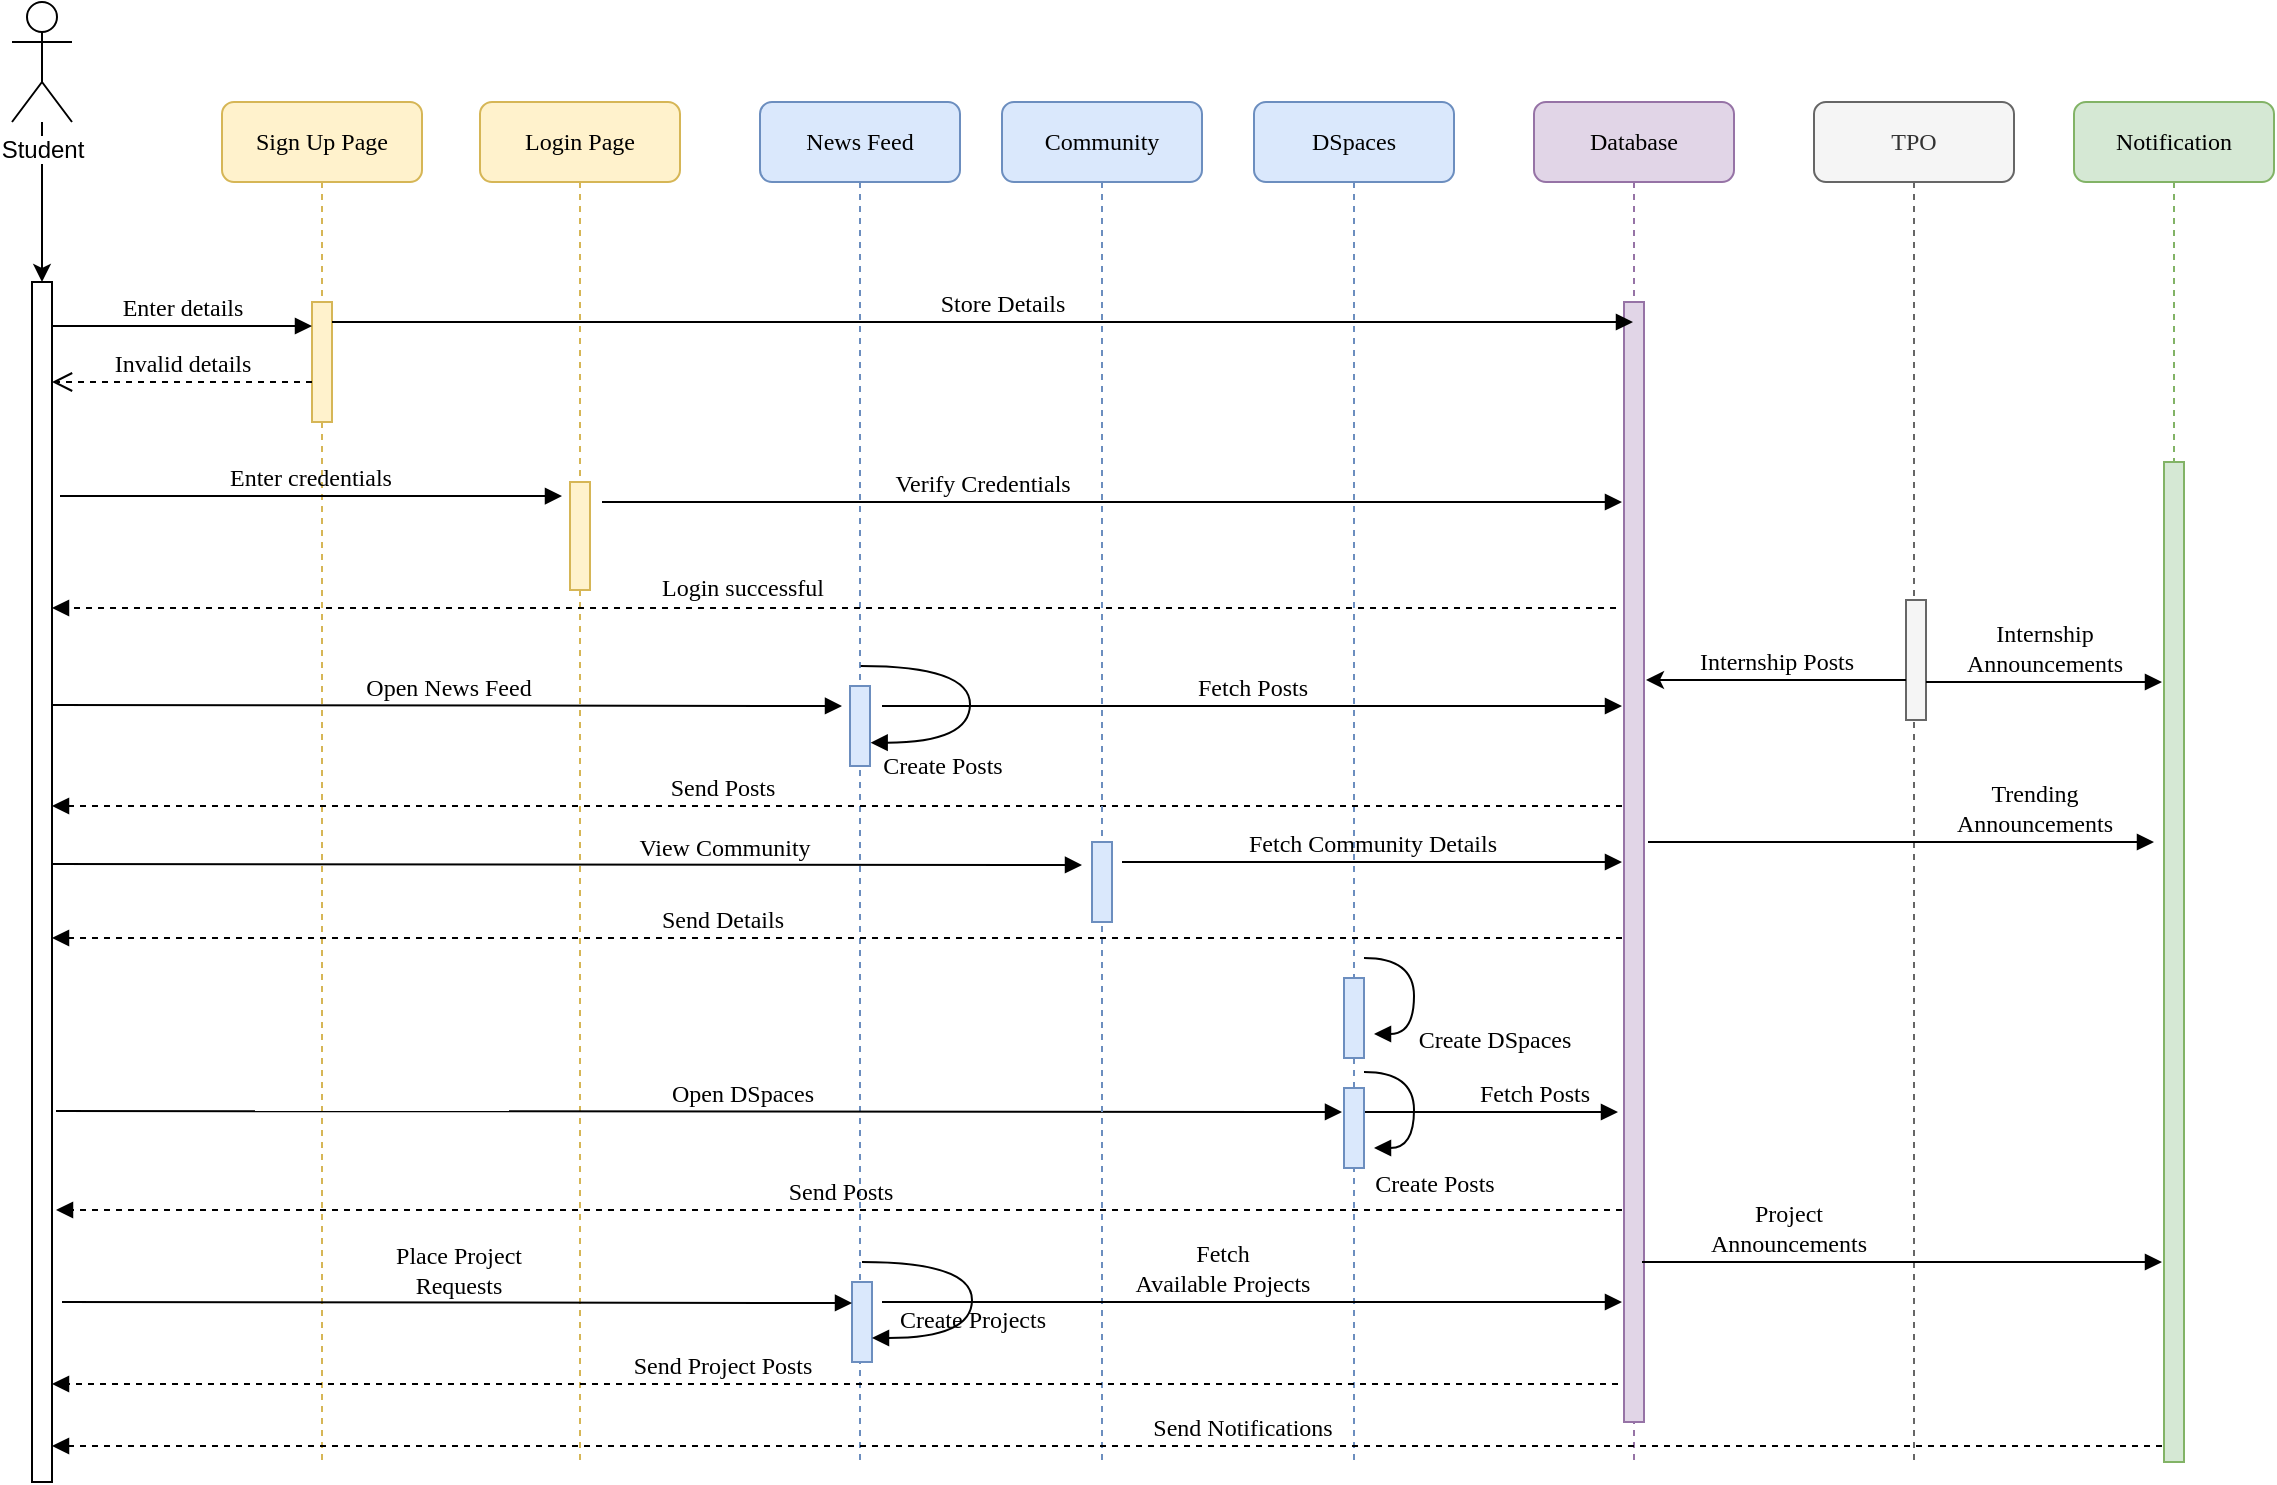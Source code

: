 <mxfile version="12.5.5" type="device"><diagram name="Page-1" id="13e1069c-82ec-6db2-03f1-153e76fe0fe0"><mxGraphModel dx="1422" dy="745" grid="1" gridSize="10" guides="1" tooltips="1" connect="1" arrows="1" fold="1" page="1" pageScale="1" pageWidth="1100" pageHeight="850" background="#ffffff" math="0" shadow="0"><root><mxCell id="0"/><mxCell id="1" parent="0"/><mxCell id="7baba1c4bc27f4b0-2" value="Sign Up Page" style="shape=umlLifeline;perimeter=lifelinePerimeter;whiteSpace=wrap;html=1;container=1;collapsible=0;recursiveResize=0;outlineConnect=0;rounded=1;shadow=0;comic=0;labelBackgroundColor=none;strokeWidth=1;fontFamily=Verdana;fontSize=12;align=center;fillColor=#fff2cc;strokeColor=#d6b656;" parent="1" vertex="1"><mxGeometry x="240" y="80" width="100" height="680" as="geometry"/></mxCell><mxCell id="7baba1c4bc27f4b0-10" value="" style="html=1;points=[];perimeter=orthogonalPerimeter;rounded=0;shadow=0;comic=0;labelBackgroundColor=none;strokeWidth=1;fontFamily=Verdana;fontSize=12;align=center;fillColor=#fff2cc;strokeColor=#d6b656;" parent="7baba1c4bc27f4b0-2" vertex="1"><mxGeometry x="45" y="100" width="10" height="60" as="geometry"/></mxCell><mxCell id="7baba1c4bc27f4b0-3" value="Login Page" style="shape=umlLifeline;perimeter=lifelinePerimeter;whiteSpace=wrap;html=1;container=1;collapsible=0;recursiveResize=0;outlineConnect=0;rounded=1;shadow=0;comic=0;labelBackgroundColor=none;strokeWidth=1;fontFamily=Verdana;fontSize=12;align=center;fillColor=#fff2cc;strokeColor=#d6b656;" parent="1" vertex="1"><mxGeometry x="369" y="80" width="100" height="680" as="geometry"/></mxCell><mxCell id="7baba1c4bc27f4b0-13" value="" style="html=1;points=[];perimeter=orthogonalPerimeter;rounded=0;shadow=0;comic=0;labelBackgroundColor=none;strokeWidth=1;fontFamily=Verdana;fontSize=12;align=center;fillColor=#fff2cc;strokeColor=#d6b656;" parent="7baba1c4bc27f4b0-3" vertex="1"><mxGeometry x="45" y="190" width="10" height="54" as="geometry"/></mxCell><mxCell id="7baba1c4bc27f4b0-4" value="News Feed" style="shape=umlLifeline;perimeter=lifelinePerimeter;whiteSpace=wrap;html=1;container=1;collapsible=0;recursiveResize=0;outlineConnect=0;rounded=1;shadow=0;comic=0;labelBackgroundColor=none;strokeWidth=1;fontFamily=Verdana;fontSize=12;align=center;fillColor=#dae8fc;strokeColor=#6c8ebf;" parent="1" vertex="1"><mxGeometry x="509" y="80" width="100" height="680" as="geometry"/></mxCell><mxCell id="7baba1c4bc27f4b0-19" value="" style="html=1;points=[];perimeter=orthogonalPerimeter;rounded=0;shadow=0;comic=0;labelBackgroundColor=none;strokeWidth=1;fontFamily=Verdana;fontSize=12;align=center;fillColor=#dae8fc;strokeColor=#6c8ebf;" parent="7baba1c4bc27f4b0-4" vertex="1"><mxGeometry x="45" y="292" width="10" height="40" as="geometry"/></mxCell><mxCell id="7baba1c4bc27f4b0-5" value="DSpaces" style="shape=umlLifeline;perimeter=lifelinePerimeter;whiteSpace=wrap;html=1;container=1;collapsible=0;recursiveResize=0;outlineConnect=0;rounded=1;shadow=0;comic=0;labelBackgroundColor=none;strokeWidth=1;fontFamily=Verdana;fontSize=12;align=center;fillColor=#dae8fc;strokeColor=#6c8ebf;" parent="1" vertex="1"><mxGeometry x="756" y="80" width="100" height="680" as="geometry"/></mxCell><mxCell id="jNxJmx4d1JyTTA9xSRdD-20" value="" style="html=1;points=[];perimeter=orthogonalPerimeter;rounded=0;shadow=0;comic=0;labelBackgroundColor=none;strokeWidth=1;fontFamily=Verdana;fontSize=12;align=center;fillColor=#dae8fc;strokeColor=#6c8ebf;" vertex="1" parent="7baba1c4bc27f4b0-5"><mxGeometry x="45" y="438" width="10" height="40" as="geometry"/></mxCell><mxCell id="jNxJmx4d1JyTTA9xSRdD-19" value="Create DSpaces" style="html=1;verticalAlign=bottom;endArrow=block;labelBackgroundColor=none;fontFamily=Verdana;fontSize=12;elbow=vertical;edgeStyle=orthogonalEdgeStyle;curved=1;entryX=1;entryY=0.286;entryPerimeter=0;exitX=1.038;exitY=0.345;exitPerimeter=0;" edge="1" parent="7baba1c4bc27f4b0-5"><mxGeometry x="0.518" y="42" relative="1" as="geometry"><mxPoint x="55" y="428" as="sourcePoint"/><mxPoint x="60" y="466" as="targetPoint"/><Array as="points"><mxPoint x="80" y="428"/><mxPoint x="80" y="466"/></Array><mxPoint x="40" y="-30" as="offset"/></mxGeometry></mxCell><mxCell id="7baba1c4bc27f4b0-6" value="Database" style="shape=umlLifeline;perimeter=lifelinePerimeter;whiteSpace=wrap;html=1;container=1;collapsible=0;recursiveResize=0;outlineConnect=0;rounded=1;shadow=0;comic=0;labelBackgroundColor=none;strokeWidth=1;fontFamily=Verdana;fontSize=12;align=center;fillColor=#e1d5e7;strokeColor=#9673a6;" parent="1" vertex="1"><mxGeometry x="896" y="80" width="100" height="680" as="geometry"/></mxCell><mxCell id="jNxJmx4d1JyTTA9xSRdD-6" value="" style="html=1;points=[];perimeter=orthogonalPerimeter;rounded=0;shadow=0;comic=0;labelBackgroundColor=none;strokeWidth=1;fontFamily=Verdana;fontSize=12;align=center;fillColor=#e1d5e7;strokeColor=#9673a6;" vertex="1" parent="7baba1c4bc27f4b0-6"><mxGeometry x="45" y="100" width="10" height="560" as="geometry"/></mxCell><mxCell id="7baba1c4bc27f4b0-7" value="TPO" style="shape=umlLifeline;perimeter=lifelinePerimeter;whiteSpace=wrap;html=1;container=1;collapsible=0;recursiveResize=0;outlineConnect=0;rounded=1;shadow=0;comic=0;labelBackgroundColor=none;strokeWidth=1;fontFamily=Verdana;fontSize=12;align=center;fillColor=#f5f5f5;strokeColor=#666666;fontColor=#333333;" parent="1" vertex="1"><mxGeometry x="1036" y="80" width="100" height="680" as="geometry"/></mxCell><mxCell id="7baba1c4bc27f4b0-11" value="Enter details" style="html=1;verticalAlign=bottom;endArrow=block;entryX=0;entryY=0;labelBackgroundColor=none;fontFamily=Verdana;fontSize=12;edgeStyle=elbowEdgeStyle;elbow=vertical;" parent="1" edge="1"><mxGeometry relative="1" as="geometry"><mxPoint x="155" y="192" as="sourcePoint"/><mxPoint x="285" y="192" as="targetPoint"/></mxGeometry></mxCell><mxCell id="7baba1c4bc27f4b0-14" value="Store Details" style="html=1;verticalAlign=bottom;endArrow=block;labelBackgroundColor=none;fontFamily=Verdana;fontSize=12;edgeStyle=elbowEdgeStyle;elbow=vertical;" parent="1" source="7baba1c4bc27f4b0-10" target="7baba1c4bc27f4b0-6" edge="1"><mxGeometry x="0.03" relative="1" as="geometry"><mxPoint x="370" y="200" as="sourcePoint"/><Array as="points"><mxPoint x="500" y="190"/></Array><mxPoint as="offset"/></mxGeometry></mxCell><mxCell id="7baba1c4bc27f4b0-39" value="Create Posts" style="html=1;verticalAlign=bottom;endArrow=block;labelBackgroundColor=none;fontFamily=Verdana;fontSize=12;elbow=vertical;edgeStyle=orthogonalEdgeStyle;curved=1;entryX=1;entryY=0.286;entryPerimeter=0;exitX=1.038;exitY=0.345;exitPerimeter=0;" parent="1" edge="1"><mxGeometry x="0.496" y="21" relative="1" as="geometry"><mxPoint x="559.333" y="362" as="sourcePoint"/><mxPoint x="564.333" y="400.333" as="targetPoint"/><Array as="points"><mxPoint x="614" y="362"/><mxPoint x="614" y="400"/></Array><mxPoint as="offset"/></mxGeometry></mxCell><mxCell id="jNxJmx4d1JyTTA9xSRdD-2" value="" style="edgeStyle=orthogonalEdgeStyle;rounded=0;orthogonalLoop=1;jettySize=auto;html=1;" edge="1" parent="1" source="jNxJmx4d1JyTTA9xSRdD-1" target="7baba1c4bc27f4b0-9"><mxGeometry relative="1" as="geometry"/></mxCell><mxCell id="jNxJmx4d1JyTTA9xSRdD-1" value="Student" style="shape=umlActor;verticalLabelPosition=bottom;labelBackgroundColor=#ffffff;verticalAlign=top;html=1;" vertex="1" parent="1"><mxGeometry x="135" y="30" width="30" height="60" as="geometry"/></mxCell><mxCell id="7baba1c4bc27f4b0-9" value="" style="html=1;points=[];perimeter=orthogonalPerimeter;rounded=0;shadow=0;comic=0;labelBackgroundColor=none;strokeWidth=1;fontFamily=Verdana;fontSize=12;align=center;" parent="1" vertex="1"><mxGeometry x="145" y="170" width="10" height="600" as="geometry"/></mxCell><mxCell id="jNxJmx4d1JyTTA9xSRdD-3" value="Invalid details" style="html=1;verticalAlign=bottom;endArrow=open;dashed=1;endSize=8;labelBackgroundColor=none;fontFamily=Verdana;fontSize=12;edgeStyle=elbowEdgeStyle;elbow=vertical;" edge="1" parent="1"><mxGeometry relative="1" as="geometry"><mxPoint x="155" y="220" as="targetPoint"/><Array as="points"><mxPoint x="230" y="220"/><mxPoint x="260" y="220"/></Array><mxPoint x="285" y="220" as="sourcePoint"/></mxGeometry></mxCell><mxCell id="jNxJmx4d1JyTTA9xSRdD-4" value="Enter credentials" style="html=1;verticalAlign=bottom;endArrow=block;labelBackgroundColor=none;fontFamily=Verdana;fontSize=12;elbow=vertical;entryX=-0.4;entryY=0.13;entryDx=0;entryDy=0;entryPerimeter=0;" edge="1" parent="1" target="7baba1c4bc27f4b0-13"><mxGeometry relative="1" as="geometry"><mxPoint x="159" y="277" as="sourcePoint"/><mxPoint x="440" y="270" as="targetPoint"/></mxGeometry></mxCell><mxCell id="jNxJmx4d1JyTTA9xSRdD-5" value="Verify Credentials" style="html=1;verticalAlign=bottom;endArrow=block;labelBackgroundColor=none;fontFamily=Verdana;fontSize=12;edgeStyle=elbowEdgeStyle;elbow=vertical;" edge="1" parent="1"><mxGeometry x="-0.118" y="-35" relative="1" as="geometry"><mxPoint x="430" y="280" as="sourcePoint"/><mxPoint x="940" y="280" as="targetPoint"/><Array as="points"><mxPoint x="655" y="280"/></Array><mxPoint x="-35" y="-35" as="offset"/></mxGeometry></mxCell><mxCell id="jNxJmx4d1JyTTA9xSRdD-7" value="Login successful" style="html=1;verticalAlign=bottom;endArrow=block;labelBackgroundColor=none;fontFamily=Verdana;fontSize=12;elbow=vertical;dashed=1;" edge="1" parent="1"><mxGeometry x="0.118" y="-1" relative="1" as="geometry"><mxPoint x="937" y="333" as="sourcePoint"/><mxPoint x="155" y="333" as="targetPoint"/><mxPoint as="offset"/></mxGeometry></mxCell><mxCell id="jNxJmx4d1JyTTA9xSRdD-8" value="Open News Feed" style="html=1;verticalAlign=bottom;endArrow=block;labelBackgroundColor=none;fontFamily=Verdana;fontSize=12;edgeStyle=elbowEdgeStyle;elbow=vertical;" edge="1" parent="1"><mxGeometry relative="1" as="geometry"><mxPoint x="155" y="381.5" as="sourcePoint"/><mxPoint x="550" y="382" as="targetPoint"/></mxGeometry></mxCell><mxCell id="jNxJmx4d1JyTTA9xSRdD-9" value="Fetch Posts" style="html=1;verticalAlign=bottom;endArrow=block;labelBackgroundColor=none;fontFamily=Verdana;fontSize=12;edgeStyle=elbowEdgeStyle;elbow=vertical;" edge="1" parent="1"><mxGeometry relative="1" as="geometry"><mxPoint x="570" y="382" as="sourcePoint"/><mxPoint x="940" y="382" as="targetPoint"/></mxGeometry></mxCell><mxCell id="jNxJmx4d1JyTTA9xSRdD-10" value="Send Posts" style="html=1;verticalAlign=bottom;endArrow=block;labelBackgroundColor=none;fontFamily=Verdana;fontSize=12;elbow=vertical;dashed=1;" edge="1" parent="1"><mxGeometry x="0.146" relative="1" as="geometry"><mxPoint x="940" y="432" as="sourcePoint"/><mxPoint x="155" y="432" as="targetPoint"/><mxPoint as="offset"/></mxGeometry></mxCell><mxCell id="jNxJmx4d1JyTTA9xSRdD-14" value="Create Posts" style="html=1;verticalAlign=bottom;endArrow=block;labelBackgroundColor=none;fontFamily=Verdana;fontSize=12;elbow=vertical;edgeStyle=orthogonalEdgeStyle;curved=1;entryX=1;entryY=0.286;entryPerimeter=0;exitX=1.038;exitY=0.345;exitPerimeter=0;" edge="1" parent="1"><mxGeometry x="0.518" y="29" relative="1" as="geometry"><mxPoint x="811" y="565" as="sourcePoint"/><mxPoint x="816" y="603" as="targetPoint"/><Array as="points"><mxPoint x="836" y="565"/><mxPoint x="836" y="603"/></Array><mxPoint x="10" y="-2" as="offset"/></mxGeometry></mxCell><mxCell id="jNxJmx4d1JyTTA9xSRdD-15" value="Open DSpaces" style="html=1;verticalAlign=bottom;endArrow=block;labelBackgroundColor=none;fontFamily=Verdana;fontSize=12;edgeStyle=elbowEdgeStyle;elbow=vertical;" edge="1" parent="1"><mxGeometry x="0.068" relative="1" as="geometry"><mxPoint x="157" y="584.5" as="sourcePoint"/><mxPoint x="800" y="585" as="targetPoint"/><mxPoint as="offset"/></mxGeometry></mxCell><mxCell id="jNxJmx4d1JyTTA9xSRdD-16" value="Fetch Posts" style="html=1;verticalAlign=bottom;endArrow=block;labelBackgroundColor=none;fontFamily=Verdana;fontSize=12;edgeStyle=elbowEdgeStyle;elbow=vertical;" edge="1" parent="1"><mxGeometry x="0.339" relative="1" as="geometry"><mxPoint x="811" y="585" as="sourcePoint"/><mxPoint x="938" y="585" as="targetPoint"/><mxPoint as="offset"/></mxGeometry></mxCell><mxCell id="jNxJmx4d1JyTTA9xSRdD-17" value="Send Posts" style="html=1;verticalAlign=bottom;endArrow=block;labelBackgroundColor=none;fontFamily=Verdana;fontSize=12;elbow=vertical;dashed=1;" edge="1" parent="1"><mxGeometry relative="1" as="geometry"><mxPoint x="940" y="634" as="sourcePoint"/><mxPoint x="157" y="634" as="targetPoint"/></mxGeometry></mxCell><mxCell id="jNxJmx4d1JyTTA9xSRdD-13" value="" style="html=1;points=[];perimeter=orthogonalPerimeter;rounded=0;shadow=0;comic=0;labelBackgroundColor=none;strokeWidth=1;fontFamily=Verdana;fontSize=12;align=center;fillColor=#dae8fc;strokeColor=#6c8ebf;" vertex="1" parent="1"><mxGeometry x="801" y="573" width="10" height="40" as="geometry"/></mxCell><mxCell id="jNxJmx4d1JyTTA9xSRdD-21" value="Notification" style="shape=umlLifeline;perimeter=lifelinePerimeter;whiteSpace=wrap;html=1;container=1;collapsible=0;recursiveResize=0;outlineConnect=0;rounded=1;shadow=0;comic=0;labelBackgroundColor=none;strokeWidth=1;fontFamily=Verdana;fontSize=12;align=center;fillColor=#d5e8d4;strokeColor=#82b366;" vertex="1" parent="1"><mxGeometry x="1166" y="80" width="100" height="680" as="geometry"/></mxCell><mxCell id="jNxJmx4d1JyTTA9xSRdD-25" value="" style="html=1;points=[];perimeter=orthogonalPerimeter;rounded=0;shadow=0;comic=0;labelBackgroundColor=none;strokeWidth=1;fontFamily=Verdana;fontSize=12;align=center;fillColor=#d5e8d4;strokeColor=#82b366;" vertex="1" parent="jNxJmx4d1JyTTA9xSRdD-21"><mxGeometry x="45" y="180" width="10" height="500" as="geometry"/></mxCell><mxCell id="jNxJmx4d1JyTTA9xSRdD-22" value="" style="html=1;points=[];perimeter=orthogonalPerimeter;rounded=0;shadow=0;comic=0;labelBackgroundColor=none;strokeWidth=1;fontFamily=Verdana;fontSize=12;align=center;fillColor=#f5f5f5;strokeColor=#666666;fontColor=#333333;" vertex="1" parent="1"><mxGeometry x="1082" y="329" width="10" height="60" as="geometry"/></mxCell><mxCell id="jNxJmx4d1JyTTA9xSRdD-23" value="Internship Posts" style="html=1;verticalAlign=bottom;endArrow=classic;labelBackgroundColor=none;fontFamily=Verdana;fontSize=12;edgeStyle=elbowEdgeStyle;elbow=vertical;endFill=1;" edge="1" parent="1"><mxGeometry relative="1" as="geometry"><mxPoint x="952" y="369" as="targetPoint"/><Array as="points"><mxPoint x="1027" y="369"/><mxPoint x="1057" y="369"/></Array><mxPoint x="1082" y="369" as="sourcePoint"/></mxGeometry></mxCell><mxCell id="jNxJmx4d1JyTTA9xSRdD-24" value="Trending&lt;br&gt;Announcements" style="html=1;verticalAlign=bottom;endArrow=block;labelBackgroundColor=none;fontFamily=Verdana;fontSize=12;edgeStyle=elbowEdgeStyle;elbow=vertical;" edge="1" parent="1"><mxGeometry x="0.526" relative="1" as="geometry"><mxPoint x="953" y="450" as="sourcePoint"/><mxPoint x="1206" y="450" as="targetPoint"/><mxPoint as="offset"/></mxGeometry></mxCell><mxCell id="jNxJmx4d1JyTTA9xSRdD-26" value="Community" style="shape=umlLifeline;perimeter=lifelinePerimeter;whiteSpace=wrap;html=1;container=1;collapsible=0;recursiveResize=0;outlineConnect=0;rounded=1;shadow=0;comic=0;labelBackgroundColor=none;strokeWidth=1;fontFamily=Verdana;fontSize=12;align=center;fillColor=#dae8fc;strokeColor=#6c8ebf;" vertex="1" parent="1"><mxGeometry x="630" y="80" width="100" height="680" as="geometry"/></mxCell><mxCell id="jNxJmx4d1JyTTA9xSRdD-27" value="" style="html=1;points=[];perimeter=orthogonalPerimeter;rounded=0;shadow=0;comic=0;labelBackgroundColor=none;strokeWidth=1;fontFamily=Verdana;fontSize=12;align=center;fillColor=#dae8fc;strokeColor=#6c8ebf;" vertex="1" parent="jNxJmx4d1JyTTA9xSRdD-26"><mxGeometry x="45" y="370" width="10" height="40" as="geometry"/></mxCell><mxCell id="jNxJmx4d1JyTTA9xSRdD-28" value="View Community" style="html=1;verticalAlign=bottom;endArrow=block;labelBackgroundColor=none;fontFamily=Verdana;fontSize=12;edgeStyle=elbowEdgeStyle;elbow=vertical;" edge="1" parent="1"><mxGeometry x="0.302" relative="1" as="geometry"><mxPoint x="155" y="461" as="sourcePoint"/><mxPoint x="670" y="462" as="targetPoint"/><mxPoint as="offset"/></mxGeometry></mxCell><mxCell id="jNxJmx4d1JyTTA9xSRdD-29" value="Send Notifications" style="html=1;verticalAlign=bottom;endArrow=block;labelBackgroundColor=none;fontFamily=Verdana;fontSize=12;elbow=vertical;dashed=1;" edge="1" parent="1"><mxGeometry x="-0.128" relative="1" as="geometry"><mxPoint x="1210" y="752" as="sourcePoint"/><mxPoint x="155" y="752" as="targetPoint"/><mxPoint as="offset"/></mxGeometry></mxCell><mxCell id="jNxJmx4d1JyTTA9xSRdD-30" value="" style="html=1;points=[];perimeter=orthogonalPerimeter;rounded=0;shadow=0;comic=0;labelBackgroundColor=none;strokeWidth=1;fontFamily=Verdana;fontSize=12;align=center;fillColor=#dae8fc;strokeColor=#6c8ebf;" vertex="1" parent="1"><mxGeometry x="555" y="670" width="10" height="40" as="geometry"/></mxCell><mxCell id="jNxJmx4d1JyTTA9xSRdD-31" value="Create Projects" style="html=1;verticalAlign=bottom;endArrow=block;labelBackgroundColor=none;fontFamily=Verdana;fontSize=12;elbow=vertical;edgeStyle=orthogonalEdgeStyle;curved=1;entryX=1;entryY=0.286;entryPerimeter=0;exitX=1.038;exitY=0.345;exitPerimeter=0;" edge="1" parent="1"><mxGeometry x="0.301" relative="1" as="geometry"><mxPoint x="560" y="660" as="sourcePoint"/><mxPoint x="565" y="698" as="targetPoint"/><Array as="points"><mxPoint x="615" y="660"/><mxPoint x="615" y="698"/></Array><mxPoint as="offset"/></mxGeometry></mxCell><mxCell id="jNxJmx4d1JyTTA9xSRdD-32" value="Place Project&lt;br&gt;Requests" style="html=1;verticalAlign=bottom;endArrow=block;labelBackgroundColor=none;fontFamily=Verdana;fontSize=12;edgeStyle=elbowEdgeStyle;elbow=vertical;" edge="1" parent="1"><mxGeometry relative="1" as="geometry"><mxPoint x="160" y="680" as="sourcePoint"/><mxPoint x="555" y="680.5" as="targetPoint"/></mxGeometry></mxCell><mxCell id="jNxJmx4d1JyTTA9xSRdD-33" value="Fetch&lt;br&gt;Available Projects" style="html=1;verticalAlign=bottom;endArrow=block;labelBackgroundColor=none;fontFamily=Verdana;fontSize=12;edgeStyle=elbowEdgeStyle;elbow=vertical;" edge="1" parent="1"><mxGeometry y="-15" relative="1" as="geometry"><mxPoint x="570" y="680" as="sourcePoint"/><mxPoint x="940" y="680" as="targetPoint"/><mxPoint x="-15" y="-15" as="offset"/></mxGeometry></mxCell><mxCell id="jNxJmx4d1JyTTA9xSRdD-34" value="Send Project Posts" style="html=1;verticalAlign=bottom;endArrow=block;labelBackgroundColor=none;fontFamily=Verdana;fontSize=12;elbow=vertical;dashed=1;" edge="1" parent="1"><mxGeometry x="0.144" relative="1" as="geometry"><mxPoint x="938" y="721" as="sourcePoint"/><mxPoint x="155" y="721" as="targetPoint"/><mxPoint as="offset"/></mxGeometry></mxCell><mxCell id="jNxJmx4d1JyTTA9xSRdD-35" value="Internship&lt;br&gt;Announcements" style="html=1;verticalAlign=bottom;endArrow=block;labelBackgroundColor=none;fontFamily=Verdana;fontSize=12;edgeStyle=elbowEdgeStyle;elbow=vertical;" edge="1" parent="1"><mxGeometry relative="1" as="geometry"><mxPoint x="1092" y="370" as="sourcePoint"/><mxPoint x="1210" y="370" as="targetPoint"/><mxPoint as="offset"/></mxGeometry></mxCell><mxCell id="jNxJmx4d1JyTTA9xSRdD-37" value="Fetch Community Details" style="html=1;verticalAlign=bottom;endArrow=block;labelBackgroundColor=none;fontFamily=Verdana;fontSize=12;edgeStyle=elbowEdgeStyle;elbow=vertical;" edge="1" parent="1"><mxGeometry relative="1" as="geometry"><mxPoint x="690" y="460" as="sourcePoint"/><mxPoint x="940" y="460" as="targetPoint"/></mxGeometry></mxCell><mxCell id="jNxJmx4d1JyTTA9xSRdD-38" value="Send Details" style="html=1;verticalAlign=bottom;endArrow=block;labelBackgroundColor=none;fontFamily=Verdana;fontSize=12;elbow=vertical;dashed=1;" edge="1" parent="1"><mxGeometry x="0.146" relative="1" as="geometry"><mxPoint x="940" y="498" as="sourcePoint"/><mxPoint x="155" y="498" as="targetPoint"/><mxPoint as="offset"/></mxGeometry></mxCell><mxCell id="jNxJmx4d1JyTTA9xSRdD-41" value="Project&lt;br&gt;Announcements" style="html=1;verticalAlign=bottom;endArrow=block;labelBackgroundColor=none;fontFamily=Verdana;fontSize=12;edgeStyle=elbowEdgeStyle;elbow=vertical;" edge="1" parent="1"><mxGeometry y="-56" relative="1" as="geometry"><mxPoint x="950" y="660" as="sourcePoint"/><mxPoint x="1210" y="660" as="targetPoint"/><mxPoint x="-57" y="-56" as="offset"/></mxGeometry></mxCell></root></mxGraphModel></diagram></mxfile>